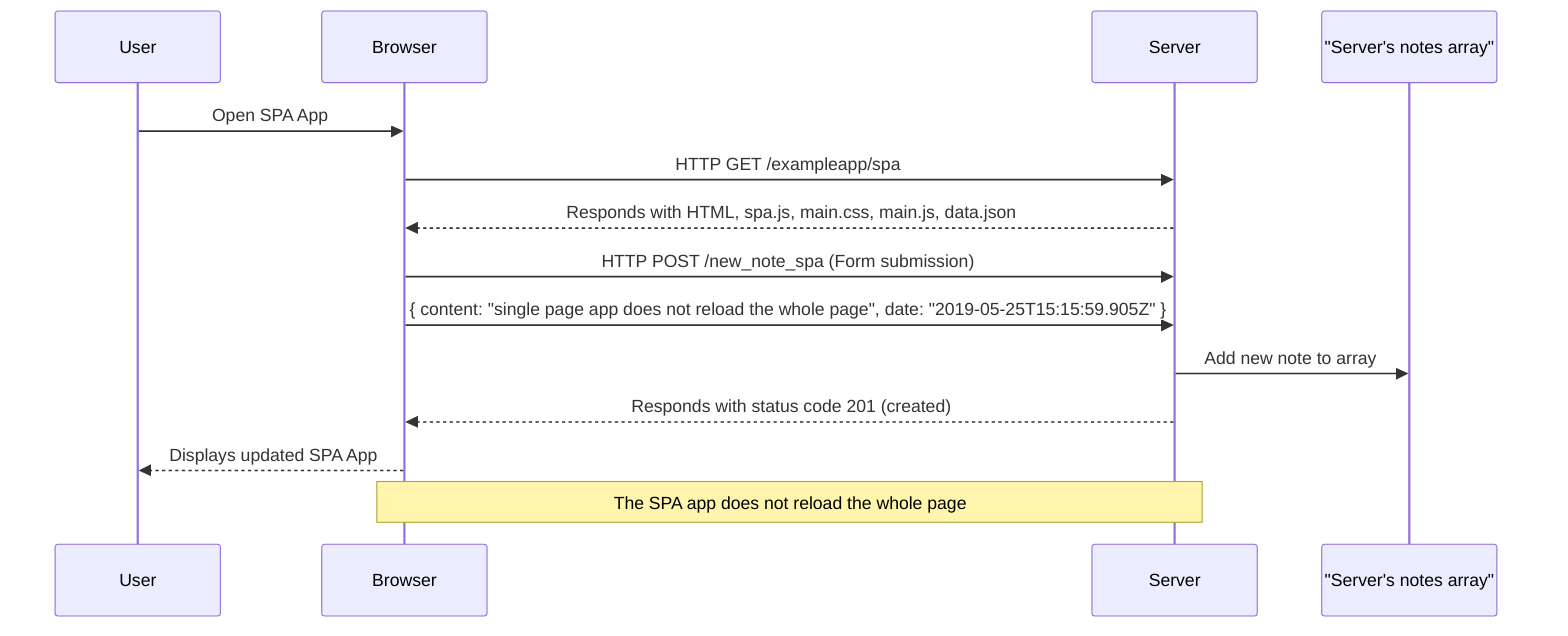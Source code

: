 sequenceDiagram
    participant User as User
    participant Browser as Browser
    participant Server as Server
    participant NotesArray as "Server's notes array"

    User->>Browser: Open SPA App
    Browser->>Server: HTTP GET /exampleapp/spa
    Server-->>Browser: Responds with HTML, spa.js, main.css, main.js, data.json
    Browser->>Server: HTTP POST /new_note_spa (Form submission)
    Browser->>Server: { content: "single page app does not reload the whole page", date: "2019-05-25T15:15:59.905Z" }
    Server->>NotesArray: Add new note to array
    Server-->>Browser: Responds with status code 201 (created)
    Browser-->>User: Displays updated SPA App

    Note over Browser, Server: The SPA app does not reload the whole page